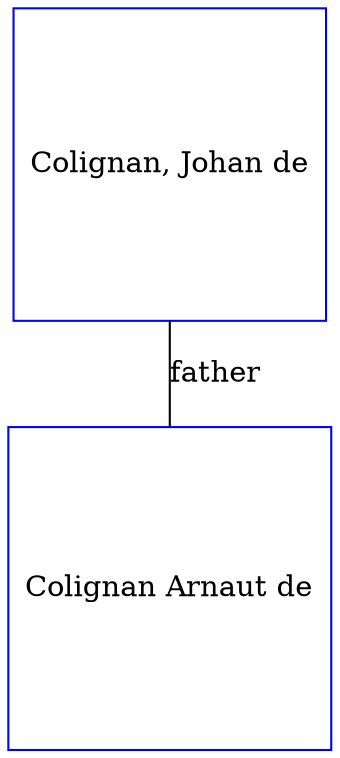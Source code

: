 digraph D {
    edge [dir=none];    node [shape=box];    "025987"   [label="Colignan Arnaut de", shape=box, regular=1, color="blue"] ;
"025991"   [label="Colignan, Johan de", shape=box, regular=1, color="blue"] ;
025991->025987 [label="father",arrowsize=0.0]; 
}